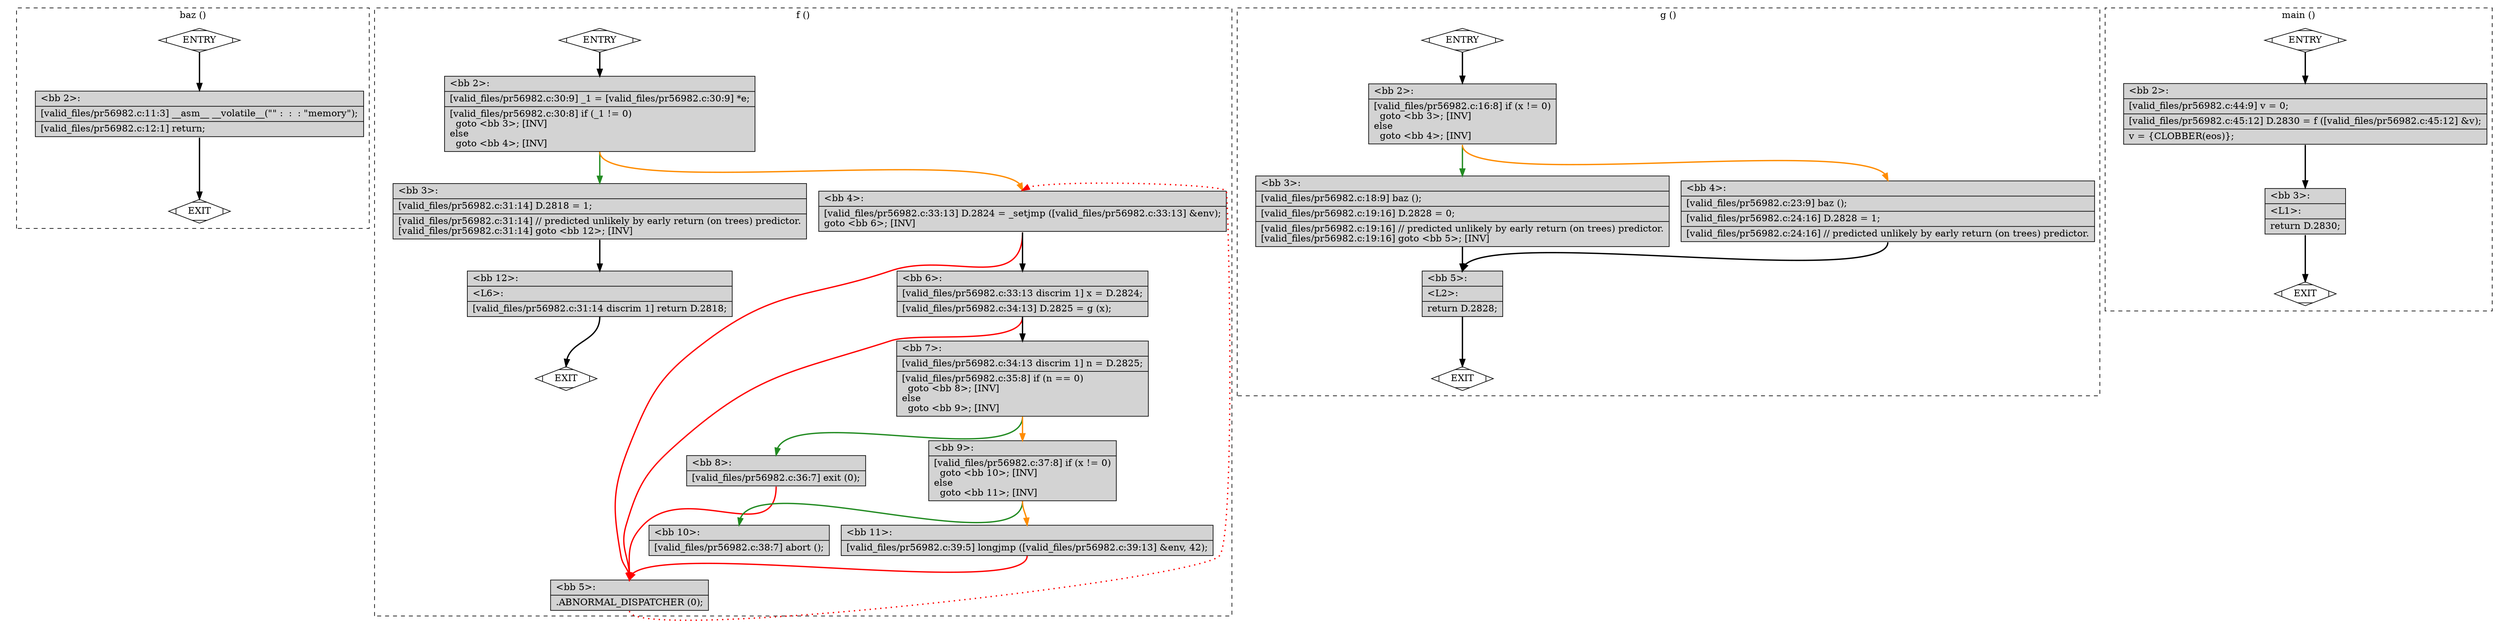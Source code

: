 digraph "a-pr56982.c.015t.cfg" {
overlap=false;
subgraph "cluster_baz" {
	style="dashed";
	color="black";
	label="baz ()";
	fn_0_basic_block_0 [shape=Mdiamond,style=filled,fillcolor=white,label="ENTRY"];

	fn_0_basic_block_1 [shape=Mdiamond,style=filled,fillcolor=white,label="EXIT"];

	fn_0_basic_block_2 [shape=record,style=filled,fillcolor=lightgrey,label="{\<bb\ 2\>:\l\
|[valid_files/pr56982.c:11:3]\ __asm__\ __volatile__(\"\"\ :\ \ :\ \ :\ \"memory\");\l\
|[valid_files/pr56982.c:12:1]\ return;\l\
}"];

	fn_0_basic_block_0:s -> fn_0_basic_block_2:n [style="solid,bold",color=black,weight=100,constraint=true];
	fn_0_basic_block_2:s -> fn_0_basic_block_1:n [style="solid,bold",color=black,weight=10,constraint=true];
	fn_0_basic_block_0:s -> fn_0_basic_block_1:n [style="invis",constraint=true];
}
subgraph "cluster_f" {
	style="dashed";
	color="black";
	label="f ()";
	fn_2_basic_block_0 [shape=Mdiamond,style=filled,fillcolor=white,label="ENTRY"];

	fn_2_basic_block_1 [shape=Mdiamond,style=filled,fillcolor=white,label="EXIT"];

	fn_2_basic_block_2 [shape=record,style=filled,fillcolor=lightgrey,label="{\<bb\ 2\>:\l\
|[valid_files/pr56982.c:30:9]\ _1\ =\ [valid_files/pr56982.c:30:9]\ *e;\l\
|[valid_files/pr56982.c:30:8]\ if\ (_1\ !=\ 0)\l\
\ \ goto\ \<bb\ 3\>;\ [INV]\l\
else\l\
\ \ goto\ \<bb\ 4\>;\ [INV]\l\
}"];

	fn_2_basic_block_3 [shape=record,style=filled,fillcolor=lightgrey,label="{\<bb\ 3\>:\l\
|[valid_files/pr56982.c:31:14]\ D.2818\ =\ 1;\l\
|[valid_files/pr56982.c:31:14]\ //\ predicted\ unlikely\ by\ early\ return\ (on\ trees)\ predictor.\l\
[valid_files/pr56982.c:31:14]\ goto\ \<bb\ 12\>;\ [INV]\l\
}"];

	fn_2_basic_block_4 [shape=record,style=filled,fillcolor=lightgrey,label="{\<bb\ 4\>:\l\
|[valid_files/pr56982.c:33:13]\ D.2824\ =\ _setjmp\ ([valid_files/pr56982.c:33:13]\ &env);\l\
goto\ \<bb\ 6\>;\ [INV]\l\
}"];

	fn_2_basic_block_5 [shape=record,style=filled,fillcolor=lightgrey,label="{\<bb\ 5\>:\l\
|.ABNORMAL_DISPATCHER\ (0);\l\
}"];

	fn_2_basic_block_6 [shape=record,style=filled,fillcolor=lightgrey,label="{\<bb\ 6\>:\l\
|[valid_files/pr56982.c:33:13\ discrim\ 1]\ x\ =\ D.2824;\l\
|[valid_files/pr56982.c:34:13]\ D.2825\ =\ g\ (x);\l\
}"];

	fn_2_basic_block_7 [shape=record,style=filled,fillcolor=lightgrey,label="{\<bb\ 7\>:\l\
|[valid_files/pr56982.c:34:13\ discrim\ 1]\ n\ =\ D.2825;\l\
|[valid_files/pr56982.c:35:8]\ if\ (n\ ==\ 0)\l\
\ \ goto\ \<bb\ 8\>;\ [INV]\l\
else\l\
\ \ goto\ \<bb\ 9\>;\ [INV]\l\
}"];

	fn_2_basic_block_8 [shape=record,style=filled,fillcolor=lightgrey,label="{\<bb\ 8\>:\l\
|[valid_files/pr56982.c:36:7]\ exit\ (0);\l\
}"];

	fn_2_basic_block_9 [shape=record,style=filled,fillcolor=lightgrey,label="{\<bb\ 9\>:\l\
|[valid_files/pr56982.c:37:8]\ if\ (x\ !=\ 0)\l\
\ \ goto\ \<bb\ 10\>;\ [INV]\l\
else\l\
\ \ goto\ \<bb\ 11\>;\ [INV]\l\
}"];

	fn_2_basic_block_10 [shape=record,style=filled,fillcolor=lightgrey,label="{\<bb\ 10\>:\l\
|[valid_files/pr56982.c:38:7]\ abort\ ();\l\
}"];

	fn_2_basic_block_11 [shape=record,style=filled,fillcolor=lightgrey,label="{\<bb\ 11\>:\l\
|[valid_files/pr56982.c:39:5]\ longjmp\ ([valid_files/pr56982.c:39:13]\ &env,\ 42);\l\
}"];

	fn_2_basic_block_12 [shape=record,style=filled,fillcolor=lightgrey,label="{\<bb\ 12\>:\l\
|\<L6\>:\l\
|[valid_files/pr56982.c:31:14\ discrim\ 1]\ return\ D.2818;\l\
}"];

	fn_2_basic_block_0:s -> fn_2_basic_block_2:n [style="solid,bold",color=black,weight=100,constraint=true];
	fn_2_basic_block_2:s -> fn_2_basic_block_3:n [style="solid,bold",color=forestgreen,weight=10,constraint=true];
	fn_2_basic_block_2:s -> fn_2_basic_block_4:n [style="solid,bold",color=darkorange,weight=10,constraint=true];
	fn_2_basic_block_3:s -> fn_2_basic_block_12:n [style="solid,bold",color=black,weight=100,constraint=true];
	fn_2_basic_block_4:s -> fn_2_basic_block_6:n [style="solid,bold",color=black,weight=100,constraint=true];
	fn_2_basic_block_4:s -> fn_2_basic_block_5:n [style="solid,bold",color=red,weight=10,constraint=true];
	fn_2_basic_block_5:s -> fn_2_basic_block_4:n [style="dotted,bold",color=red,weight=10,constraint=false];
	fn_2_basic_block_6:s -> fn_2_basic_block_7:n [style="solid,bold",color=black,weight=100,constraint=true];
	fn_2_basic_block_6:s -> fn_2_basic_block_5:n [style="solid,bold",color=red,weight=10,constraint=true];
	fn_2_basic_block_7:s -> fn_2_basic_block_8:n [style="solid,bold",color=forestgreen,weight=10,constraint=true];
	fn_2_basic_block_7:s -> fn_2_basic_block_9:n [style="solid,bold",color=darkorange,weight=10,constraint=true];
	fn_2_basic_block_8:s -> fn_2_basic_block_5:n [style="solid,bold",color=red,weight=10,constraint=true];
	fn_2_basic_block_9:s -> fn_2_basic_block_10:n [style="solid,bold",color=forestgreen,weight=10,constraint=true];
	fn_2_basic_block_9:s -> fn_2_basic_block_11:n [style="solid,bold",color=darkorange,weight=10,constraint=true];
	fn_2_basic_block_11:s -> fn_2_basic_block_5:n [style="solid,bold",color=red,weight=10,constraint=true];
	fn_2_basic_block_12:s -> fn_2_basic_block_1:n [style="solid,bold",color=black,weight=10,constraint=true];
	fn_2_basic_block_0:s -> fn_2_basic_block_1:n [style="invis",constraint=true];
}
subgraph "cluster_g" {
	style="dashed";
	color="black";
	label="g ()";
	fn_1_basic_block_0 [shape=Mdiamond,style=filled,fillcolor=white,label="ENTRY"];

	fn_1_basic_block_1 [shape=Mdiamond,style=filled,fillcolor=white,label="EXIT"];

	fn_1_basic_block_2 [shape=record,style=filled,fillcolor=lightgrey,label="{\<bb\ 2\>:\l\
|[valid_files/pr56982.c:16:8]\ if\ (x\ !=\ 0)\l\
\ \ goto\ \<bb\ 3\>;\ [INV]\l\
else\l\
\ \ goto\ \<bb\ 4\>;\ [INV]\l\
}"];

	fn_1_basic_block_3 [shape=record,style=filled,fillcolor=lightgrey,label="{\<bb\ 3\>:\l\
|[valid_files/pr56982.c:18:9]\ baz\ ();\l\
|[valid_files/pr56982.c:19:16]\ D.2828\ =\ 0;\l\
|[valid_files/pr56982.c:19:16]\ //\ predicted\ unlikely\ by\ early\ return\ (on\ trees)\ predictor.\l\
[valid_files/pr56982.c:19:16]\ goto\ \<bb\ 5\>;\ [INV]\l\
}"];

	fn_1_basic_block_4 [shape=record,style=filled,fillcolor=lightgrey,label="{\<bb\ 4\>:\l\
|[valid_files/pr56982.c:23:9]\ baz\ ();\l\
|[valid_files/pr56982.c:24:16]\ D.2828\ =\ 1;\l\
|[valid_files/pr56982.c:24:16]\ //\ predicted\ unlikely\ by\ early\ return\ (on\ trees)\ predictor.\l\
}"];

	fn_1_basic_block_5 [shape=record,style=filled,fillcolor=lightgrey,label="{\<bb\ 5\>:\l\
|\<L2\>:\l\
|return\ D.2828;\l\
}"];

	fn_1_basic_block_0:s -> fn_1_basic_block_2:n [style="solid,bold",color=black,weight=100,constraint=true];
	fn_1_basic_block_2:s -> fn_1_basic_block_3:n [style="solid,bold",color=forestgreen,weight=10,constraint=true];
	fn_1_basic_block_2:s -> fn_1_basic_block_4:n [style="solid,bold",color=darkorange,weight=10,constraint=true];
	fn_1_basic_block_3:s -> fn_1_basic_block_5:n [style="solid,bold",color=black,weight=100,constraint=true];
	fn_1_basic_block_4:s -> fn_1_basic_block_5:n [style="solid,bold",color=black,weight=100,constraint=true];
	fn_1_basic_block_5:s -> fn_1_basic_block_1:n [style="solid,bold",color=black,weight=10,constraint=true];
	fn_1_basic_block_0:s -> fn_1_basic_block_1:n [style="invis",constraint=true];
}
subgraph "cluster_main" {
	style="dashed";
	color="black";
	label="main ()";
	fn_3_basic_block_0 [shape=Mdiamond,style=filled,fillcolor=white,label="ENTRY"];

	fn_3_basic_block_1 [shape=Mdiamond,style=filled,fillcolor=white,label="EXIT"];

	fn_3_basic_block_2 [shape=record,style=filled,fillcolor=lightgrey,label="{\<bb\ 2\>:\l\
|[valid_files/pr56982.c:44:9]\ v\ =\ 0;\l\
|[valid_files/pr56982.c:45:12]\ D.2830\ =\ f\ ([valid_files/pr56982.c:45:12]\ &v);\l\
|v\ =\ \{CLOBBER(eos)\};\l\
}"];

	fn_3_basic_block_3 [shape=record,style=filled,fillcolor=lightgrey,label="{\<bb\ 3\>:\l\
|\<L1\>:\l\
|return\ D.2830;\l\
}"];

	fn_3_basic_block_0:s -> fn_3_basic_block_2:n [style="solid,bold",color=black,weight=100,constraint=true];
	fn_3_basic_block_2:s -> fn_3_basic_block_3:n [style="solid,bold",color=black,weight=100,constraint=true];
	fn_3_basic_block_3:s -> fn_3_basic_block_1:n [style="solid,bold",color=black,weight=10,constraint=true];
	fn_3_basic_block_0:s -> fn_3_basic_block_1:n [style="invis",constraint=true];
}
}
